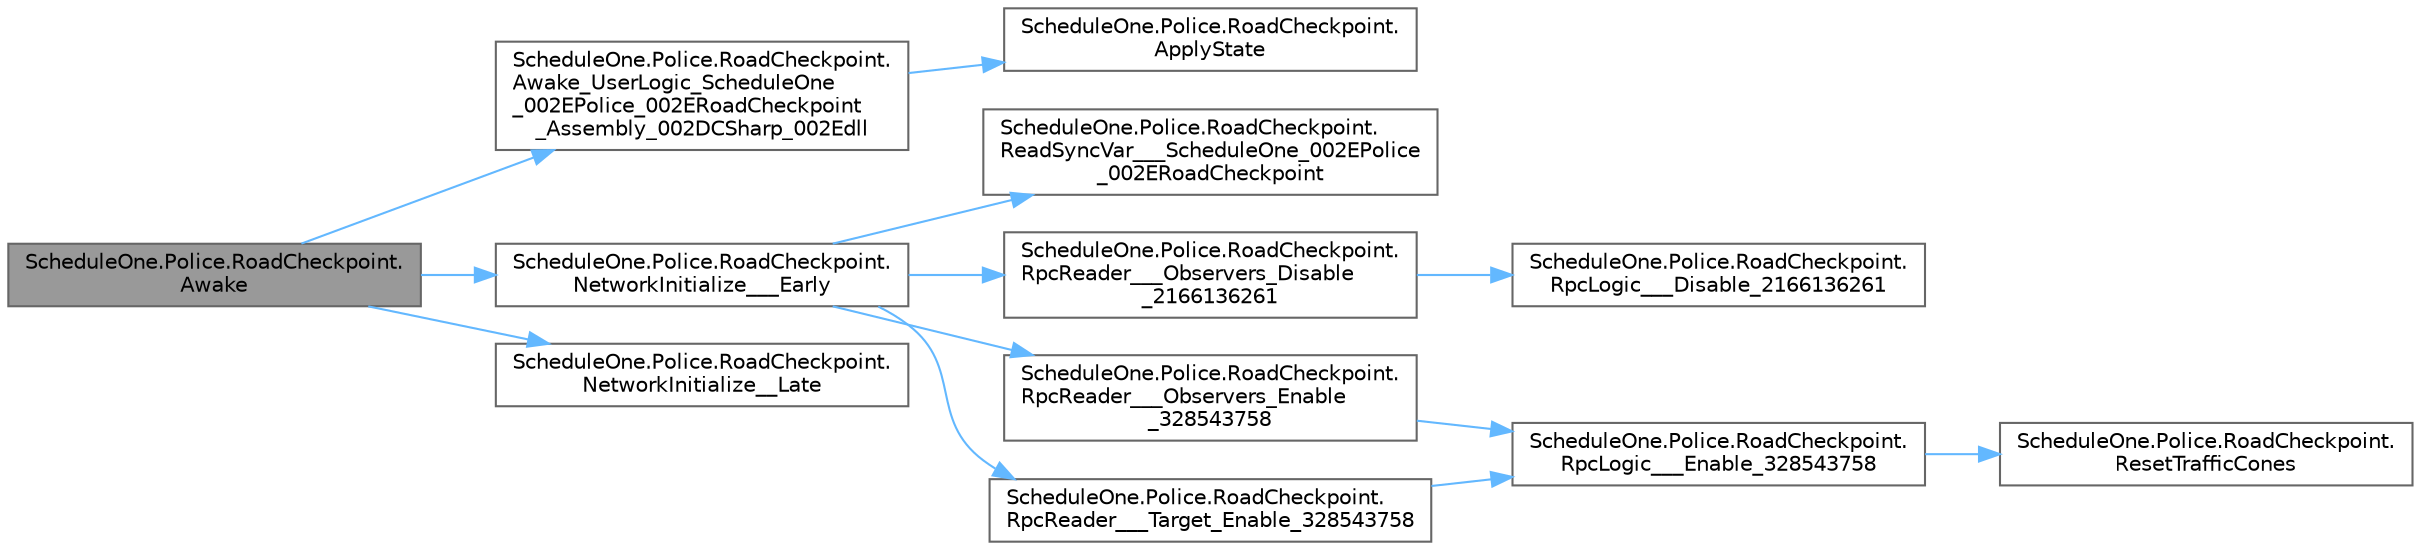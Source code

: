 digraph "ScheduleOne.Police.RoadCheckpoint.Awake"
{
 // LATEX_PDF_SIZE
  bgcolor="transparent";
  edge [fontname=Helvetica,fontsize=10,labelfontname=Helvetica,labelfontsize=10];
  node [fontname=Helvetica,fontsize=10,shape=box,height=0.2,width=0.4];
  rankdir="LR";
  Node1 [id="Node000001",label="ScheduleOne.Police.RoadCheckpoint.\lAwake",height=0.2,width=0.4,color="gray40", fillcolor="grey60", style="filled", fontcolor="black",tooltip=" "];
  Node1 -> Node2 [id="edge1_Node000001_Node000002",color="steelblue1",style="solid",tooltip=" "];
  Node2 [id="Node000002",label="ScheduleOne.Police.RoadCheckpoint.\lAwake_UserLogic_ScheduleOne\l_002EPolice_002ERoadCheckpoint\l_Assembly_002DCSharp_002Edll",height=0.2,width=0.4,color="grey40", fillcolor="white", style="filled",URL="$class_schedule_one_1_1_police_1_1_road_checkpoint.html#a5d15e4719ee8c3c00c9d008f3415b762",tooltip=" "];
  Node2 -> Node3 [id="edge2_Node000002_Node000003",color="steelblue1",style="solid",tooltip=" "];
  Node3 [id="Node000003",label="ScheduleOne.Police.RoadCheckpoint.\lApplyState",height=0.2,width=0.4,color="grey40", fillcolor="white", style="filled",URL="$class_schedule_one_1_1_police_1_1_road_checkpoint.html#a4ba26ad8559b9268a533cce33d4c21c3",tooltip=" "];
  Node1 -> Node4 [id="edge3_Node000001_Node000004",color="steelblue1",style="solid",tooltip=" "];
  Node4 [id="Node000004",label="ScheduleOne.Police.RoadCheckpoint.\lNetworkInitialize___Early",height=0.2,width=0.4,color="grey40", fillcolor="white", style="filled",URL="$class_schedule_one_1_1_police_1_1_road_checkpoint.html#a2b8fbfc6efa1869dd9bb934a136bf29d",tooltip=" "];
  Node4 -> Node5 [id="edge4_Node000004_Node000005",color="steelblue1",style="solid",tooltip=" "];
  Node5 [id="Node000005",label="ScheduleOne.Police.RoadCheckpoint.\lReadSyncVar___ScheduleOne_002EPolice\l_002ERoadCheckpoint",height=0.2,width=0.4,color="grey40", fillcolor="white", style="filled",URL="$class_schedule_one_1_1_police_1_1_road_checkpoint.html#aac47484f7a014ef3b94b47eb6e333157",tooltip=" "];
  Node4 -> Node6 [id="edge5_Node000004_Node000006",color="steelblue1",style="solid",tooltip=" "];
  Node6 [id="Node000006",label="ScheduleOne.Police.RoadCheckpoint.\lRpcReader___Observers_Disable\l_2166136261",height=0.2,width=0.4,color="grey40", fillcolor="white", style="filled",URL="$class_schedule_one_1_1_police_1_1_road_checkpoint.html#a0acf39be3bace2d3b1cbbf9ee30ccec9",tooltip=" "];
  Node6 -> Node7 [id="edge6_Node000006_Node000007",color="steelblue1",style="solid",tooltip=" "];
  Node7 [id="Node000007",label="ScheduleOne.Police.RoadCheckpoint.\lRpcLogic___Disable_2166136261",height=0.2,width=0.4,color="grey40", fillcolor="white", style="filled",URL="$class_schedule_one_1_1_police_1_1_road_checkpoint.html#a126c9d4e7eebaa0a075c18192be861a1",tooltip=" "];
  Node4 -> Node8 [id="edge7_Node000004_Node000008",color="steelblue1",style="solid",tooltip=" "];
  Node8 [id="Node000008",label="ScheduleOne.Police.RoadCheckpoint.\lRpcReader___Observers_Enable\l_328543758",height=0.2,width=0.4,color="grey40", fillcolor="white", style="filled",URL="$class_schedule_one_1_1_police_1_1_road_checkpoint.html#ac2eb6102282cc61f4cb40472973b340c",tooltip=" "];
  Node8 -> Node9 [id="edge8_Node000008_Node000009",color="steelblue1",style="solid",tooltip=" "];
  Node9 [id="Node000009",label="ScheduleOne.Police.RoadCheckpoint.\lRpcLogic___Enable_328543758",height=0.2,width=0.4,color="grey40", fillcolor="white", style="filled",URL="$class_schedule_one_1_1_police_1_1_road_checkpoint.html#a5bb5bad0b597ae9972ea913fe72763a3",tooltip=" "];
  Node9 -> Node10 [id="edge9_Node000009_Node000010",color="steelblue1",style="solid",tooltip=" "];
  Node10 [id="Node000010",label="ScheduleOne.Police.RoadCheckpoint.\lResetTrafficCones",height=0.2,width=0.4,color="grey40", fillcolor="white", style="filled",URL="$class_schedule_one_1_1_police_1_1_road_checkpoint.html#a91dbad379c974b066bf0a0e2fa3e0e64",tooltip=" "];
  Node4 -> Node11 [id="edge10_Node000004_Node000011",color="steelblue1",style="solid",tooltip=" "];
  Node11 [id="Node000011",label="ScheduleOne.Police.RoadCheckpoint.\lRpcReader___Target_Enable_328543758",height=0.2,width=0.4,color="grey40", fillcolor="white", style="filled",URL="$class_schedule_one_1_1_police_1_1_road_checkpoint.html#a0378dd0acbad9eb730630d46dabdebc4",tooltip=" "];
  Node11 -> Node9 [id="edge11_Node000011_Node000009",color="steelblue1",style="solid",tooltip=" "];
  Node1 -> Node12 [id="edge12_Node000001_Node000012",color="steelblue1",style="solid",tooltip=" "];
  Node12 [id="Node000012",label="ScheduleOne.Police.RoadCheckpoint.\lNetworkInitialize__Late",height=0.2,width=0.4,color="grey40", fillcolor="white", style="filled",URL="$class_schedule_one_1_1_police_1_1_road_checkpoint.html#a588dd15061c39a045c25f8463b2350ed",tooltip=" "];
}
